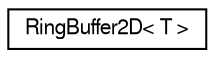 digraph "Graphical Class Hierarchy"
{
  edge [fontname="FreeSans",fontsize="10",labelfontname="FreeSans",labelfontsize="10"];
  node [fontname="FreeSans",fontsize="10",shape=record];
  rankdir="LR";
  Node1 [label="RingBuffer2D\< T \>",height=0.2,width=0.4,color="black", fillcolor="white", style="filled",URL="$class_ring_buffer2_d.html"];
}

